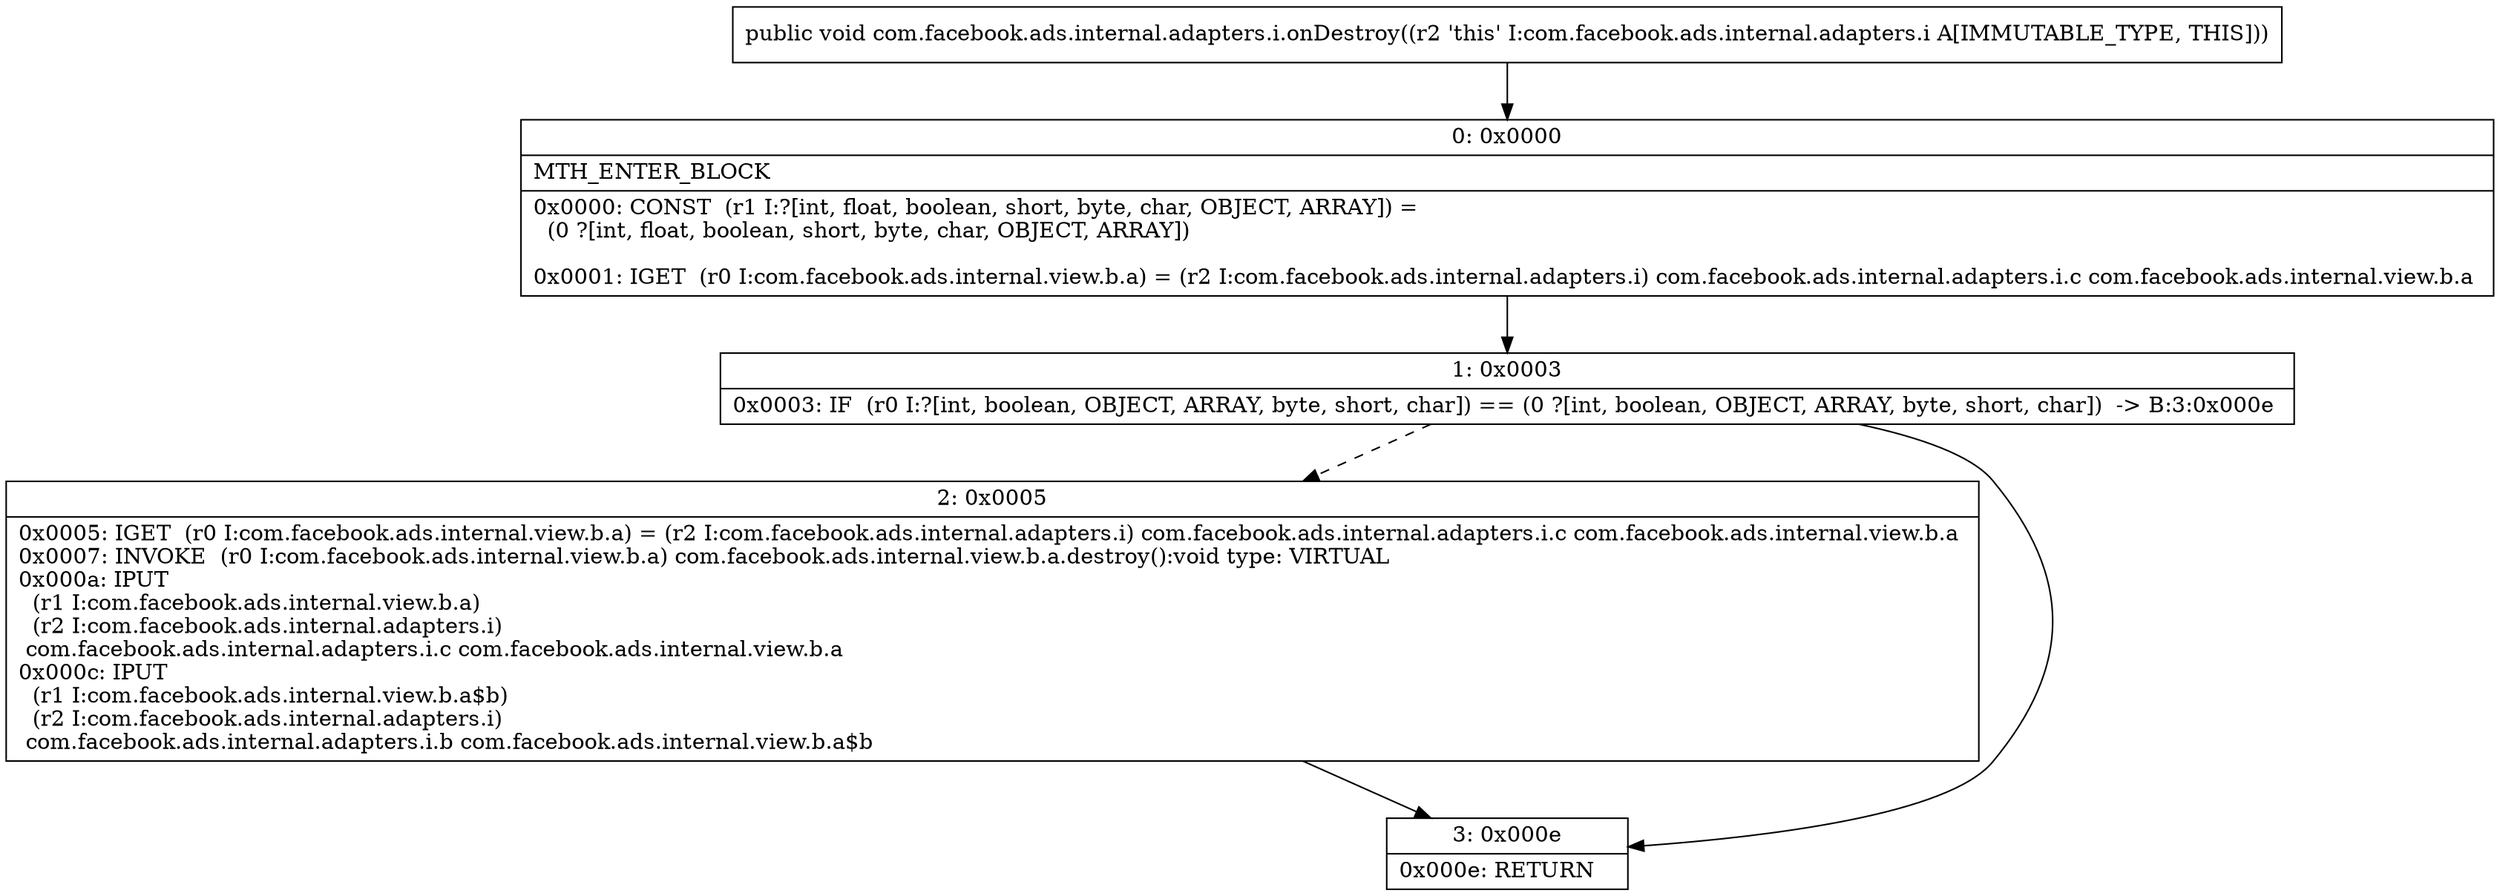digraph "CFG forcom.facebook.ads.internal.adapters.i.onDestroy()V" {
Node_0 [shape=record,label="{0\:\ 0x0000|MTH_ENTER_BLOCK\l|0x0000: CONST  (r1 I:?[int, float, boolean, short, byte, char, OBJECT, ARRAY]) = \l  (0 ?[int, float, boolean, short, byte, char, OBJECT, ARRAY])\l \l0x0001: IGET  (r0 I:com.facebook.ads.internal.view.b.a) = (r2 I:com.facebook.ads.internal.adapters.i) com.facebook.ads.internal.adapters.i.c com.facebook.ads.internal.view.b.a \l}"];
Node_1 [shape=record,label="{1\:\ 0x0003|0x0003: IF  (r0 I:?[int, boolean, OBJECT, ARRAY, byte, short, char]) == (0 ?[int, boolean, OBJECT, ARRAY, byte, short, char])  \-\> B:3:0x000e \l}"];
Node_2 [shape=record,label="{2\:\ 0x0005|0x0005: IGET  (r0 I:com.facebook.ads.internal.view.b.a) = (r2 I:com.facebook.ads.internal.adapters.i) com.facebook.ads.internal.adapters.i.c com.facebook.ads.internal.view.b.a \l0x0007: INVOKE  (r0 I:com.facebook.ads.internal.view.b.a) com.facebook.ads.internal.view.b.a.destroy():void type: VIRTUAL \l0x000a: IPUT  \l  (r1 I:com.facebook.ads.internal.view.b.a)\l  (r2 I:com.facebook.ads.internal.adapters.i)\l com.facebook.ads.internal.adapters.i.c com.facebook.ads.internal.view.b.a \l0x000c: IPUT  \l  (r1 I:com.facebook.ads.internal.view.b.a$b)\l  (r2 I:com.facebook.ads.internal.adapters.i)\l com.facebook.ads.internal.adapters.i.b com.facebook.ads.internal.view.b.a$b \l}"];
Node_3 [shape=record,label="{3\:\ 0x000e|0x000e: RETURN   \l}"];
MethodNode[shape=record,label="{public void com.facebook.ads.internal.adapters.i.onDestroy((r2 'this' I:com.facebook.ads.internal.adapters.i A[IMMUTABLE_TYPE, THIS])) }"];
MethodNode -> Node_0;
Node_0 -> Node_1;
Node_1 -> Node_2[style=dashed];
Node_1 -> Node_3;
Node_2 -> Node_3;
}

